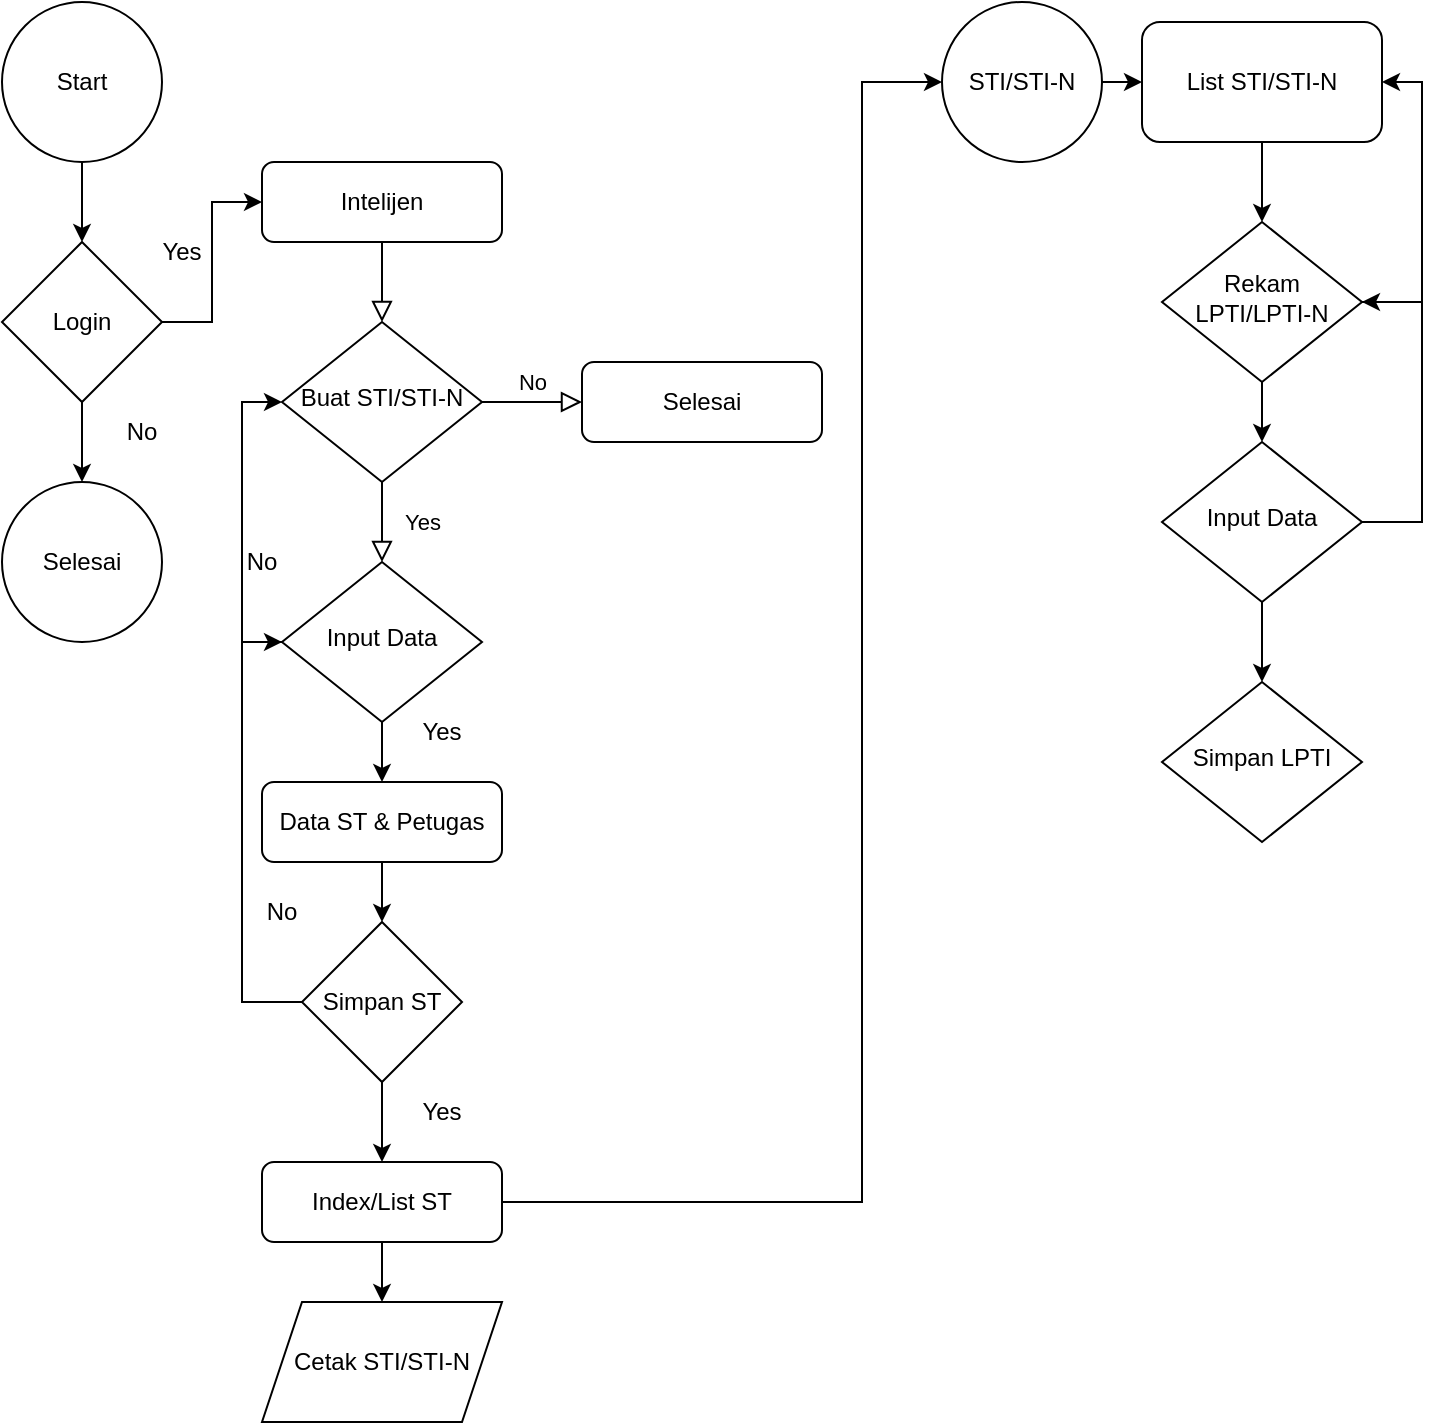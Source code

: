 <mxfile version="16.5.2" type="github">
  <diagram id="C5RBs43oDa-KdzZeNtuy" name="Page-1">
    <mxGraphModel dx="1038" dy="547" grid="1" gridSize="10" guides="1" tooltips="1" connect="1" arrows="1" fold="1" page="1" pageScale="1" pageWidth="827" pageHeight="1169" math="0" shadow="0">
      <root>
        <mxCell id="WIyWlLk6GJQsqaUBKTNV-0" />
        <mxCell id="WIyWlLk6GJQsqaUBKTNV-1" parent="WIyWlLk6GJQsqaUBKTNV-0" />
        <mxCell id="WIyWlLk6GJQsqaUBKTNV-2" value="" style="rounded=0;html=1;jettySize=auto;orthogonalLoop=1;fontSize=11;endArrow=block;endFill=0;endSize=8;strokeWidth=1;shadow=0;labelBackgroundColor=none;edgeStyle=orthogonalEdgeStyle;" parent="WIyWlLk6GJQsqaUBKTNV-1" source="WIyWlLk6GJQsqaUBKTNV-3" target="WIyWlLk6GJQsqaUBKTNV-6" edge="1">
          <mxGeometry relative="1" as="geometry" />
        </mxCell>
        <mxCell id="WIyWlLk6GJQsqaUBKTNV-3" value="Intelijen" style="rounded=1;whiteSpace=wrap;html=1;fontSize=12;glass=0;strokeWidth=1;shadow=0;" parent="WIyWlLk6GJQsqaUBKTNV-1" vertex="1">
          <mxGeometry x="160" y="90" width="120" height="40" as="geometry" />
        </mxCell>
        <mxCell id="WIyWlLk6GJQsqaUBKTNV-4" value="Yes" style="rounded=0;html=1;jettySize=auto;orthogonalLoop=1;fontSize=11;endArrow=block;endFill=0;endSize=8;strokeWidth=1;shadow=0;labelBackgroundColor=none;edgeStyle=orthogonalEdgeStyle;" parent="WIyWlLk6GJQsqaUBKTNV-1" source="WIyWlLk6GJQsqaUBKTNV-6" target="WIyWlLk6GJQsqaUBKTNV-10" edge="1">
          <mxGeometry y="20" relative="1" as="geometry">
            <mxPoint as="offset" />
          </mxGeometry>
        </mxCell>
        <mxCell id="WIyWlLk6GJQsqaUBKTNV-5" value="No" style="edgeStyle=orthogonalEdgeStyle;rounded=0;html=1;jettySize=auto;orthogonalLoop=1;fontSize=11;endArrow=block;endFill=0;endSize=8;strokeWidth=1;shadow=0;labelBackgroundColor=none;" parent="WIyWlLk6GJQsqaUBKTNV-1" source="WIyWlLk6GJQsqaUBKTNV-6" target="WIyWlLk6GJQsqaUBKTNV-7" edge="1">
          <mxGeometry y="10" relative="1" as="geometry">
            <mxPoint as="offset" />
          </mxGeometry>
        </mxCell>
        <mxCell id="WIyWlLk6GJQsqaUBKTNV-6" value="Buat STI/STI-N" style="rhombus;whiteSpace=wrap;html=1;shadow=0;fontFamily=Helvetica;fontSize=12;align=center;strokeWidth=1;spacing=6;spacingTop=-4;" parent="WIyWlLk6GJQsqaUBKTNV-1" vertex="1">
          <mxGeometry x="170" y="170" width="100" height="80" as="geometry" />
        </mxCell>
        <mxCell id="WIyWlLk6GJQsqaUBKTNV-7" value="Selesai" style="rounded=1;whiteSpace=wrap;html=1;fontSize=12;glass=0;strokeWidth=1;shadow=0;" parent="WIyWlLk6GJQsqaUBKTNV-1" vertex="1">
          <mxGeometry x="320" y="190" width="120" height="40" as="geometry" />
        </mxCell>
        <mxCell id="fnlOzHqq1vUDck9NBwXH-1" style="edgeStyle=orthogonalEdgeStyle;rounded=0;orthogonalLoop=1;jettySize=auto;html=1;exitX=0.5;exitY=1;exitDx=0;exitDy=0;entryX=0.5;entryY=0;entryDx=0;entryDy=0;" edge="1" parent="WIyWlLk6GJQsqaUBKTNV-1" source="WIyWlLk6GJQsqaUBKTNV-10" target="WIyWlLk6GJQsqaUBKTNV-11">
          <mxGeometry relative="1" as="geometry" />
        </mxCell>
        <mxCell id="fnlOzHqq1vUDck9NBwXH-23" style="edgeStyle=orthogonalEdgeStyle;rounded=0;orthogonalLoop=1;jettySize=auto;html=1;entryX=0;entryY=0.5;entryDx=0;entryDy=0;" edge="1" parent="WIyWlLk6GJQsqaUBKTNV-1" source="WIyWlLk6GJQsqaUBKTNV-10" target="WIyWlLk6GJQsqaUBKTNV-6">
          <mxGeometry relative="1" as="geometry">
            <Array as="points">
              <mxPoint x="150" y="330" />
              <mxPoint x="150" y="210" />
            </Array>
          </mxGeometry>
        </mxCell>
        <mxCell id="WIyWlLk6GJQsqaUBKTNV-10" value="Input Data" style="rhombus;whiteSpace=wrap;html=1;shadow=0;fontFamily=Helvetica;fontSize=12;align=center;strokeWidth=1;spacing=6;spacingTop=-4;" parent="WIyWlLk6GJQsqaUBKTNV-1" vertex="1">
          <mxGeometry x="170" y="290" width="100" height="80" as="geometry" />
        </mxCell>
        <mxCell id="fnlOzHqq1vUDck9NBwXH-17" style="edgeStyle=orthogonalEdgeStyle;rounded=0;orthogonalLoop=1;jettySize=auto;html=1;exitX=0.5;exitY=1;exitDx=0;exitDy=0;entryX=0.5;entryY=0;entryDx=0;entryDy=0;" edge="1" parent="WIyWlLk6GJQsqaUBKTNV-1" source="WIyWlLk6GJQsqaUBKTNV-11" target="fnlOzHqq1vUDck9NBwXH-16">
          <mxGeometry relative="1" as="geometry" />
        </mxCell>
        <mxCell id="WIyWlLk6GJQsqaUBKTNV-11" value="Data ST &amp;amp; Petugas" style="rounded=1;whiteSpace=wrap;html=1;fontSize=12;glass=0;strokeWidth=1;shadow=0;" parent="WIyWlLk6GJQsqaUBKTNV-1" vertex="1">
          <mxGeometry x="160" y="400" width="120" height="40" as="geometry" />
        </mxCell>
        <mxCell id="fnlOzHqq1vUDck9NBwXH-3" style="edgeStyle=orthogonalEdgeStyle;rounded=0;orthogonalLoop=1;jettySize=auto;html=1;entryX=0.5;entryY=0;entryDx=0;entryDy=0;" edge="1" parent="WIyWlLk6GJQsqaUBKTNV-1" source="fnlOzHqq1vUDck9NBwXH-0" target="fnlOzHqq1vUDck9NBwXH-2">
          <mxGeometry relative="1" as="geometry" />
        </mxCell>
        <mxCell id="fnlOzHqq1vUDck9NBwXH-0" value="Start" style="ellipse;whiteSpace=wrap;html=1;aspect=fixed;" vertex="1" parent="WIyWlLk6GJQsqaUBKTNV-1">
          <mxGeometry x="30" y="10" width="80" height="80" as="geometry" />
        </mxCell>
        <mxCell id="fnlOzHqq1vUDck9NBwXH-4" style="edgeStyle=orthogonalEdgeStyle;rounded=0;orthogonalLoop=1;jettySize=auto;html=1;entryX=0;entryY=0.5;entryDx=0;entryDy=0;" edge="1" parent="WIyWlLk6GJQsqaUBKTNV-1" source="fnlOzHqq1vUDck9NBwXH-2" target="WIyWlLk6GJQsqaUBKTNV-3">
          <mxGeometry relative="1" as="geometry" />
        </mxCell>
        <mxCell id="fnlOzHqq1vUDck9NBwXH-13" style="edgeStyle=orthogonalEdgeStyle;rounded=0;orthogonalLoop=1;jettySize=auto;html=1;exitX=0.5;exitY=1;exitDx=0;exitDy=0;entryX=0.5;entryY=0;entryDx=0;entryDy=0;" edge="1" parent="WIyWlLk6GJQsqaUBKTNV-1" source="fnlOzHqq1vUDck9NBwXH-2" target="fnlOzHqq1vUDck9NBwXH-7">
          <mxGeometry relative="1" as="geometry" />
        </mxCell>
        <mxCell id="fnlOzHqq1vUDck9NBwXH-2" value="Login" style="rhombus;whiteSpace=wrap;html=1;" vertex="1" parent="WIyWlLk6GJQsqaUBKTNV-1">
          <mxGeometry x="30" y="130" width="80" height="80" as="geometry" />
        </mxCell>
        <mxCell id="fnlOzHqq1vUDck9NBwXH-5" value="Yes" style="text;html=1;strokeColor=none;fillColor=none;align=center;verticalAlign=middle;whiteSpace=wrap;rounded=0;" vertex="1" parent="WIyWlLk6GJQsqaUBKTNV-1">
          <mxGeometry x="90" y="120" width="60" height="30" as="geometry" />
        </mxCell>
        <mxCell id="fnlOzHqq1vUDck9NBwXH-7" value="Selesai" style="ellipse;whiteSpace=wrap;html=1;aspect=fixed;" vertex="1" parent="WIyWlLk6GJQsqaUBKTNV-1">
          <mxGeometry x="30" y="250" width="80" height="80" as="geometry" />
        </mxCell>
        <mxCell id="fnlOzHqq1vUDck9NBwXH-9" value="No" style="text;html=1;strokeColor=none;fillColor=none;align=center;verticalAlign=middle;whiteSpace=wrap;rounded=0;" vertex="1" parent="WIyWlLk6GJQsqaUBKTNV-1">
          <mxGeometry x="70" y="210" width="60" height="30" as="geometry" />
        </mxCell>
        <mxCell id="fnlOzHqq1vUDck9NBwXH-15" value="Yes" style="text;html=1;strokeColor=none;fillColor=none;align=center;verticalAlign=middle;whiteSpace=wrap;rounded=0;" vertex="1" parent="WIyWlLk6GJQsqaUBKTNV-1">
          <mxGeometry x="220" y="360" width="60" height="30" as="geometry" />
        </mxCell>
        <mxCell id="fnlOzHqq1vUDck9NBwXH-20" style="edgeStyle=orthogonalEdgeStyle;rounded=0;orthogonalLoop=1;jettySize=auto;html=1;" edge="1" parent="WIyWlLk6GJQsqaUBKTNV-1" source="fnlOzHqq1vUDck9NBwXH-16">
          <mxGeometry relative="1" as="geometry">
            <mxPoint x="220" y="590" as="targetPoint" />
          </mxGeometry>
        </mxCell>
        <mxCell id="fnlOzHqq1vUDck9NBwXH-25" style="edgeStyle=orthogonalEdgeStyle;rounded=0;orthogonalLoop=1;jettySize=auto;html=1;entryX=0;entryY=0.5;entryDx=0;entryDy=0;" edge="1" parent="WIyWlLk6GJQsqaUBKTNV-1" source="fnlOzHqq1vUDck9NBwXH-16" target="WIyWlLk6GJQsqaUBKTNV-10">
          <mxGeometry relative="1" as="geometry">
            <Array as="points">
              <mxPoint x="150" y="510" />
              <mxPoint x="150" y="330" />
            </Array>
          </mxGeometry>
        </mxCell>
        <mxCell id="fnlOzHqq1vUDck9NBwXH-16" value="Simpan ST" style="rhombus;whiteSpace=wrap;html=1;" vertex="1" parent="WIyWlLk6GJQsqaUBKTNV-1">
          <mxGeometry x="180" y="470" width="80" height="80" as="geometry" />
        </mxCell>
        <mxCell id="fnlOzHqq1vUDck9NBwXH-24" value="No" style="text;html=1;strokeColor=none;fillColor=none;align=center;verticalAlign=middle;whiteSpace=wrap;rounded=0;" vertex="1" parent="WIyWlLk6GJQsqaUBKTNV-1">
          <mxGeometry x="130" y="275" width="60" height="30" as="geometry" />
        </mxCell>
        <mxCell id="fnlOzHqq1vUDck9NBwXH-26" value="Yes" style="text;html=1;strokeColor=none;fillColor=none;align=center;verticalAlign=middle;whiteSpace=wrap;rounded=0;" vertex="1" parent="WIyWlLk6GJQsqaUBKTNV-1">
          <mxGeometry x="220" y="550" width="60" height="30" as="geometry" />
        </mxCell>
        <mxCell id="fnlOzHqq1vUDck9NBwXH-27" value="No" style="text;html=1;strokeColor=none;fillColor=none;align=center;verticalAlign=middle;whiteSpace=wrap;rounded=0;" vertex="1" parent="WIyWlLk6GJQsqaUBKTNV-1">
          <mxGeometry x="140" y="450" width="60" height="30" as="geometry" />
        </mxCell>
        <mxCell id="fnlOzHqq1vUDck9NBwXH-29" style="edgeStyle=orthogonalEdgeStyle;rounded=0;orthogonalLoop=1;jettySize=auto;html=1;entryX=0;entryY=0.5;entryDx=0;entryDy=0;" edge="1" parent="WIyWlLk6GJQsqaUBKTNV-1" source="fnlOzHqq1vUDck9NBwXH-28" target="fnlOzHqq1vUDck9NBwXH-30">
          <mxGeometry relative="1" as="geometry">
            <mxPoint x="480" y="33.6" as="targetPoint" />
            <Array as="points">
              <mxPoint x="460" y="610" />
              <mxPoint x="460" y="50" />
            </Array>
          </mxGeometry>
        </mxCell>
        <mxCell id="fnlOzHqq1vUDck9NBwXH-39" style="edgeStyle=orthogonalEdgeStyle;rounded=0;orthogonalLoop=1;jettySize=auto;html=1;exitX=0.5;exitY=1;exitDx=0;exitDy=0;entryX=0.5;entryY=0;entryDx=0;entryDy=0;" edge="1" parent="WIyWlLk6GJQsqaUBKTNV-1" source="fnlOzHqq1vUDck9NBwXH-28" target="fnlOzHqq1vUDck9NBwXH-38">
          <mxGeometry relative="1" as="geometry" />
        </mxCell>
        <mxCell id="fnlOzHqq1vUDck9NBwXH-28" value="Index/List ST" style="rounded=1;whiteSpace=wrap;html=1;fontSize=12;glass=0;strokeWidth=1;shadow=0;" vertex="1" parent="WIyWlLk6GJQsqaUBKTNV-1">
          <mxGeometry x="160" y="590" width="120" height="40" as="geometry" />
        </mxCell>
        <mxCell id="fnlOzHqq1vUDck9NBwXH-32" style="edgeStyle=orthogonalEdgeStyle;rounded=0;orthogonalLoop=1;jettySize=auto;html=1;exitX=1;exitY=0.5;exitDx=0;exitDy=0;entryX=0;entryY=0.5;entryDx=0;entryDy=0;" edge="1" parent="WIyWlLk6GJQsqaUBKTNV-1" source="fnlOzHqq1vUDck9NBwXH-30" target="fnlOzHqq1vUDck9NBwXH-31">
          <mxGeometry relative="1" as="geometry" />
        </mxCell>
        <mxCell id="fnlOzHqq1vUDck9NBwXH-30" value="STI/STI-N" style="ellipse;whiteSpace=wrap;html=1;aspect=fixed;" vertex="1" parent="WIyWlLk6GJQsqaUBKTNV-1">
          <mxGeometry x="500" y="10" width="80" height="80" as="geometry" />
        </mxCell>
        <mxCell id="fnlOzHqq1vUDck9NBwXH-35" style="edgeStyle=orthogonalEdgeStyle;rounded=0;orthogonalLoop=1;jettySize=auto;html=1;" edge="1" parent="WIyWlLk6GJQsqaUBKTNV-1" source="fnlOzHqq1vUDck9NBwXH-31" target="fnlOzHqq1vUDck9NBwXH-34">
          <mxGeometry relative="1" as="geometry" />
        </mxCell>
        <mxCell id="fnlOzHqq1vUDck9NBwXH-31" value="List STI/STI-N" style="rounded=1;whiteSpace=wrap;html=1;" vertex="1" parent="WIyWlLk6GJQsqaUBKTNV-1">
          <mxGeometry x="600" y="20" width="120" height="60" as="geometry" />
        </mxCell>
        <mxCell id="fnlOzHqq1vUDck9NBwXH-36" style="edgeStyle=orthogonalEdgeStyle;rounded=0;orthogonalLoop=1;jettySize=auto;html=1;entryX=1;entryY=0.5;entryDx=0;entryDy=0;" edge="1" parent="WIyWlLk6GJQsqaUBKTNV-1" source="fnlOzHqq1vUDck9NBwXH-34" target="fnlOzHqq1vUDck9NBwXH-31">
          <mxGeometry relative="1" as="geometry">
            <Array as="points">
              <mxPoint x="740" y="160" />
              <mxPoint x="740" y="50" />
            </Array>
          </mxGeometry>
        </mxCell>
        <mxCell id="fnlOzHqq1vUDck9NBwXH-40" style="edgeStyle=orthogonalEdgeStyle;rounded=0;orthogonalLoop=1;jettySize=auto;html=1;entryX=0.5;entryY=0;entryDx=0;entryDy=0;" edge="1" parent="WIyWlLk6GJQsqaUBKTNV-1" source="fnlOzHqq1vUDck9NBwXH-34" target="fnlOzHqq1vUDck9NBwXH-37">
          <mxGeometry relative="1" as="geometry" />
        </mxCell>
        <mxCell id="fnlOzHqq1vUDck9NBwXH-34" value="Rekam LPTI/LPTI-N" style="rhombus;whiteSpace=wrap;html=1;shadow=0;fontFamily=Helvetica;fontSize=12;align=center;strokeWidth=1;spacing=6;spacingTop=-4;" vertex="1" parent="WIyWlLk6GJQsqaUBKTNV-1">
          <mxGeometry x="610" y="120" width="100" height="80" as="geometry" />
        </mxCell>
        <mxCell id="fnlOzHqq1vUDck9NBwXH-41" style="edgeStyle=orthogonalEdgeStyle;rounded=0;orthogonalLoop=1;jettySize=auto;html=1;entryX=0.5;entryY=0;entryDx=0;entryDy=0;" edge="1" parent="WIyWlLk6GJQsqaUBKTNV-1" source="fnlOzHqq1vUDck9NBwXH-37" target="fnlOzHqq1vUDck9NBwXH-42">
          <mxGeometry relative="1" as="geometry">
            <mxPoint x="660" y="340" as="targetPoint" />
          </mxGeometry>
        </mxCell>
        <mxCell id="fnlOzHqq1vUDck9NBwXH-44" style="edgeStyle=orthogonalEdgeStyle;rounded=0;orthogonalLoop=1;jettySize=auto;html=1;entryX=1;entryY=0.5;entryDx=0;entryDy=0;" edge="1" parent="WIyWlLk6GJQsqaUBKTNV-1" source="fnlOzHqq1vUDck9NBwXH-37" target="fnlOzHqq1vUDck9NBwXH-34">
          <mxGeometry relative="1" as="geometry">
            <Array as="points">
              <mxPoint x="740" y="270" />
              <mxPoint x="740" y="160" />
            </Array>
          </mxGeometry>
        </mxCell>
        <mxCell id="fnlOzHqq1vUDck9NBwXH-37" value="Input Data" style="rhombus;whiteSpace=wrap;html=1;shadow=0;fontFamily=Helvetica;fontSize=12;align=center;strokeWidth=1;spacing=6;spacingTop=-4;" vertex="1" parent="WIyWlLk6GJQsqaUBKTNV-1">
          <mxGeometry x="610" y="230" width="100" height="80" as="geometry" />
        </mxCell>
        <mxCell id="fnlOzHqq1vUDck9NBwXH-38" value="Cetak STI/STI-N" style="shape=parallelogram;perimeter=parallelogramPerimeter;whiteSpace=wrap;html=1;fixedSize=1;" vertex="1" parent="WIyWlLk6GJQsqaUBKTNV-1">
          <mxGeometry x="160" y="660" width="120" height="60" as="geometry" />
        </mxCell>
        <mxCell id="fnlOzHqq1vUDck9NBwXH-42" value="Simpan LPTI" style="rhombus;whiteSpace=wrap;html=1;shadow=0;fontFamily=Helvetica;fontSize=12;align=center;strokeWidth=1;spacing=6;spacingTop=-4;" vertex="1" parent="WIyWlLk6GJQsqaUBKTNV-1">
          <mxGeometry x="610" y="350" width="100" height="80" as="geometry" />
        </mxCell>
      </root>
    </mxGraphModel>
  </diagram>
</mxfile>
